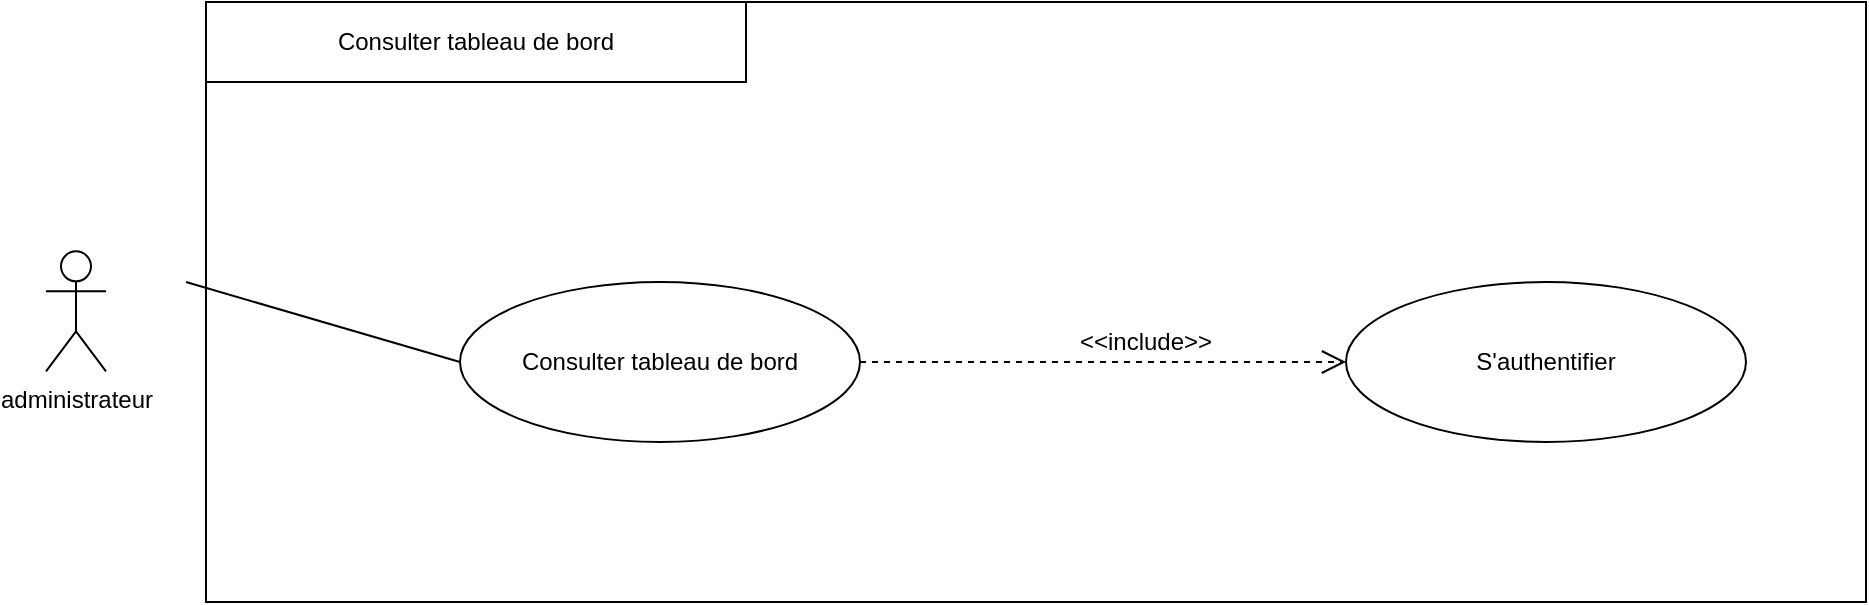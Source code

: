 <mxfile version="21.3.6" type="gitlab">
  <diagram name="Page-1" id="tRQshtHeYLVuAr1eCUB1">
    <mxGraphModel dx="2206" dy="1957" grid="1" gridSize="10" guides="1" tooltips="1" connect="1" arrows="1" fold="1" page="1" pageScale="1" pageWidth="827" pageHeight="1169" math="0" shadow="0">
      <root>
        <mxCell id="0" />
        <mxCell id="1" parent="0" />
        <mxCell id="DdG9BF0xfuivgEp0OiJ1-34" value="" style="rounded=0;whiteSpace=wrap;html=1;" vertex="1" parent="1">
          <mxGeometry x="-540" y="-540" width="830" height="300" as="geometry" />
        </mxCell>
        <mxCell id="DdG9BF0xfuivgEp0OiJ1-97" value="administrateur" style="shape=umlActor;verticalLabelPosition=bottom;verticalAlign=top;html=1;outlineConnect=0;" vertex="1" parent="1">
          <mxGeometry x="-620" y="-415.34" width="30" height="60" as="geometry" />
        </mxCell>
        <mxCell id="DdG9BF0xfuivgEp0OiJ1-100" value="S&#39;authentifier" style="ellipse;whiteSpace=wrap;html=1;" vertex="1" parent="1">
          <mxGeometry x="30" y="-400" width="200" height="80" as="geometry" />
        </mxCell>
        <mxCell id="DdG9BF0xfuivgEp0OiJ1-102" value="&amp;lt;&amp;lt;include&amp;gt;&amp;gt;" style="text;html=1;strokeColor=none;fillColor=none;align=center;verticalAlign=middle;whiteSpace=wrap;rounded=0;" vertex="1" parent="1">
          <mxGeometry x="-90" y="-380" width="40" height="20" as="geometry" />
        </mxCell>
        <mxCell id="DdG9BF0xfuivgEp0OiJ1-103" value="Gérer commandes" style="rounded=0;whiteSpace=wrap;html=1;" vertex="1" parent="1">
          <mxGeometry x="-540" y="-540" width="270" height="40" as="geometry" />
        </mxCell>
        <mxCell id="DdG9BF0xfuivgEp0OiJ1-115" style="edgeStyle=orthogonalEdgeStyle;rounded=0;orthogonalLoop=1;jettySize=auto;html=1;dashed=1;endSize=10;endArrow=open;endFill=0;" edge="1" parent="1" source="DdG9BF0xfuivgEp0OiJ1-108" target="DdG9BF0xfuivgEp0OiJ1-100">
          <mxGeometry relative="1" as="geometry" />
        </mxCell>
        <mxCell id="DdG9BF0xfuivgEp0OiJ1-108" value="Consulter tableau de bord" style="ellipse;whiteSpace=wrap;html=1;" vertex="1" parent="1">
          <mxGeometry x="-413" y="-400" width="200" height="80" as="geometry" />
        </mxCell>
        <mxCell id="DdG9BF0xfuivgEp0OiJ1-109" value="" style="endArrow=none;html=1;rounded=0;entryX=0;entryY=0.5;entryDx=0;entryDy=0;" edge="1" parent="1" target="DdG9BF0xfuivgEp0OiJ1-108">
          <mxGeometry width="50" height="50" relative="1" as="geometry">
            <mxPoint x="-550" y="-400" as="sourcePoint" />
            <mxPoint x="70" y="-110" as="targetPoint" />
          </mxGeometry>
        </mxCell>
        <mxCell id="DdG9BF0xfuivgEp0OiJ1-111" value="Consulter tableau de bord" style="rounded=0;whiteSpace=wrap;html=1;" vertex="1" parent="1">
          <mxGeometry x="-540" y="-540" width="270" height="40" as="geometry" />
        </mxCell>
      </root>
    </mxGraphModel>
  </diagram>
</mxfile>
